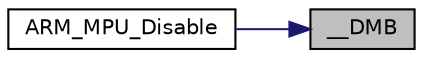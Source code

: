 digraph "__DMB"
{
 // LATEX_PDF_SIZE
  edge [fontname="Helvetica",fontsize="10",labelfontname="Helvetica",labelfontsize="10"];
  node [fontname="Helvetica",fontsize="10",shape=record];
  rankdir="RL";
  Node1 [label="__DMB",height=0.2,width=0.4,color="black", fillcolor="grey75", style="filled", fontcolor="black",tooltip="Data Memory Barrier."];
  Node1 -> Node2 [dir="back",color="midnightblue",fontsize="10",style="solid",fontname="Helvetica"];
  Node2 [label="ARM_MPU_Disable",height=0.2,width=0.4,color="black", fillcolor="white", style="filled",URL="$mpu__armv7_8h.html#a61814eba4652a0fdfb76bbe222086327",tooltip="Disable the MPU."];
}
